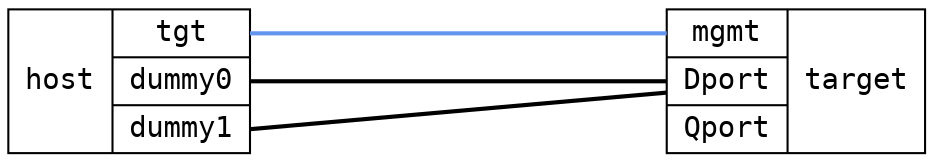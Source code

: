 graph "1x3" {
	layout="neato";
	overlap="false";
	esep="+80";

        node [shape=record, fontname="monospace"];
	edge [color="cornflowerblue", penwidth="2"];

	host [
	    label="host | { <tgt> tgt | <dummy0> dummy0 | <dummy1> dummy1 }",
	    pos="0,12!",
	    kind="controller",
	];

        target [
	    label="{ <mgmt> mgmt | <Dport> Dport | <Qport> Qport } | target",
	    pos="10,12!",

	    kind="infix",
	];

	host:tgt -- target:mgmt [kind=mgmt]
	host:dummy0 -- target:ethQ [color=black]
	host:dummy1 -- target:ethX [color=black]
}
